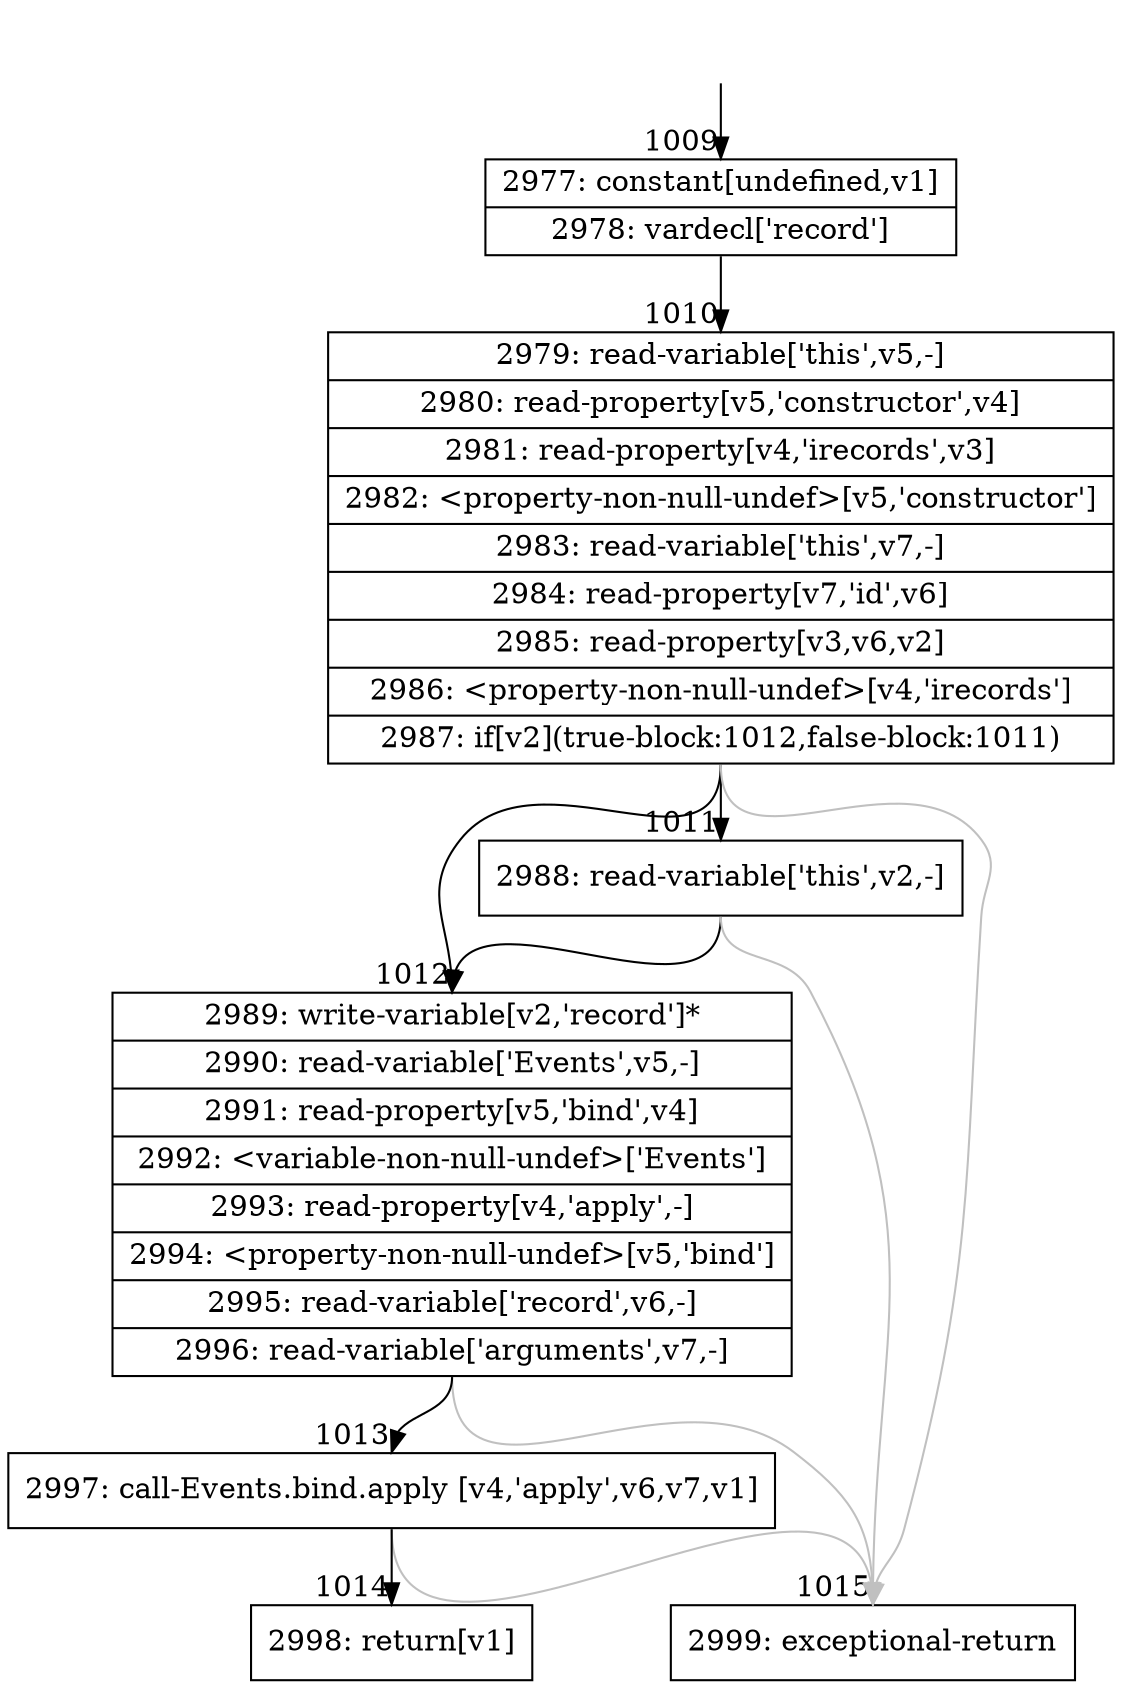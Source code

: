 digraph {
rankdir="TD"
BB_entry85[shape=none,label=""];
BB_entry85 -> BB1009 [tailport=s, headport=n, headlabel="    1009"]
BB1009 [shape=record label="{2977: constant[undefined,v1]|2978: vardecl['record']}" ] 
BB1009 -> BB1010 [tailport=s, headport=n, headlabel="      1010"]
BB1010 [shape=record label="{2979: read-variable['this',v5,-]|2980: read-property[v5,'constructor',v4]|2981: read-property[v4,'irecords',v3]|2982: \<property-non-null-undef\>[v5,'constructor']|2983: read-variable['this',v7,-]|2984: read-property[v7,'id',v6]|2985: read-property[v3,v6,v2]|2986: \<property-non-null-undef\>[v4,'irecords']|2987: if[v2](true-block:1012,false-block:1011)}" ] 
BB1010 -> BB1012 [tailport=s, headport=n, headlabel="      1012"]
BB1010 -> BB1011 [tailport=s, headport=n, headlabel="      1011"]
BB1010 -> BB1015 [tailport=s, headport=n, color=gray, headlabel="      1015"]
BB1011 [shape=record label="{2988: read-variable['this',v2,-]}" ] 
BB1011 -> BB1012 [tailport=s, headport=n]
BB1011 -> BB1015 [tailport=s, headport=n, color=gray]
BB1012 [shape=record label="{2989: write-variable[v2,'record']*|2990: read-variable['Events',v5,-]|2991: read-property[v5,'bind',v4]|2992: \<variable-non-null-undef\>['Events']|2993: read-property[v4,'apply',-]|2994: \<property-non-null-undef\>[v5,'bind']|2995: read-variable['record',v6,-]|2996: read-variable['arguments',v7,-]}" ] 
BB1012 -> BB1013 [tailport=s, headport=n, headlabel="      1013"]
BB1012 -> BB1015 [tailport=s, headport=n, color=gray]
BB1013 [shape=record label="{2997: call-Events.bind.apply [v4,'apply',v6,v7,v1]}" ] 
BB1013 -> BB1014 [tailport=s, headport=n, headlabel="      1014"]
BB1013 -> BB1015 [tailport=s, headport=n, color=gray]
BB1014 [shape=record label="{2998: return[v1]}" ] 
BB1015 [shape=record label="{2999: exceptional-return}" ] 
//#$~ 845
}
